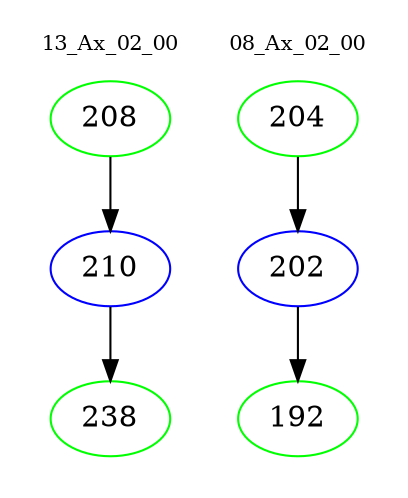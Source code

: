 digraph{
subgraph cluster_0 {
color = white
label = "13_Ax_02_00";
fontsize=10;
T0_208 [label="208", color="green"]
T0_208 -> T0_210 [color="black"]
T0_210 [label="210", color="blue"]
T0_210 -> T0_238 [color="black"]
T0_238 [label="238", color="green"]
}
subgraph cluster_1 {
color = white
label = "08_Ax_02_00";
fontsize=10;
T1_204 [label="204", color="green"]
T1_204 -> T1_202 [color="black"]
T1_202 [label="202", color="blue"]
T1_202 -> T1_192 [color="black"]
T1_192 [label="192", color="green"]
}
}

